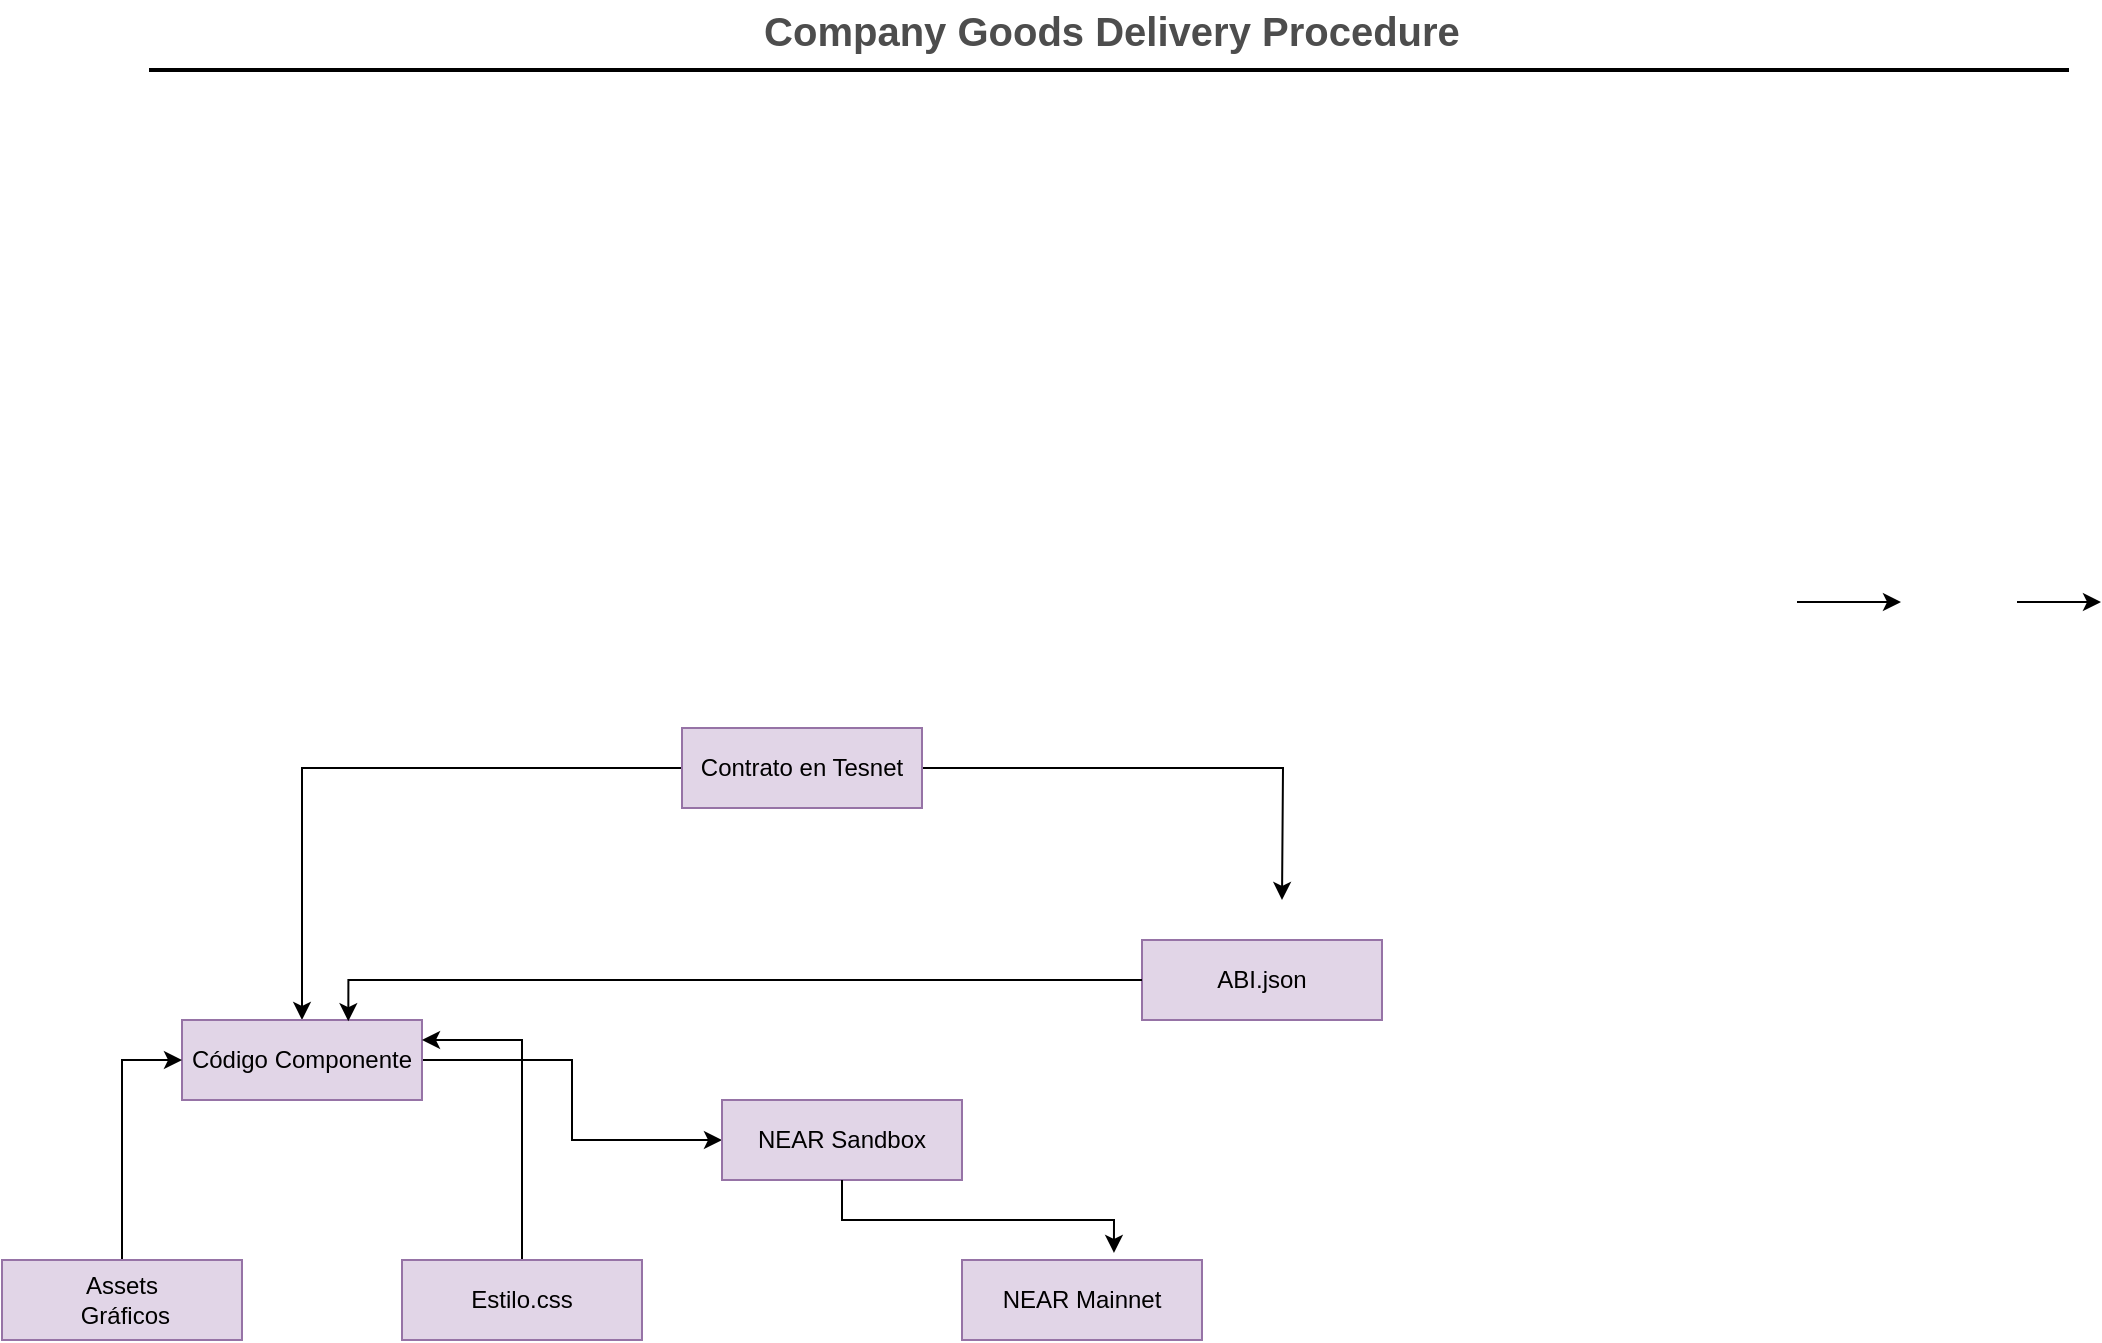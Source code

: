 <mxfile version="22.1.0" type="github">
  <diagram id="C2fSY1v2SiZeoUbDoYyL" name="Page-1">
    <mxGraphModel dx="840" dy="509" grid="1" gridSize="10" guides="1" tooltips="1" connect="1" arrows="1" fold="1" page="1" pageScale="1" pageWidth="1169" pageHeight="827" math="0" shadow="0">
      <root>
        <mxCell id="0" />
        <mxCell id="1" parent="0" />
        <mxCell id="3ne1QswCM8ZiEu4GHsYG-29" style="orthogonalLoop=1;jettySize=auto;html=1;curved=1;sourcePerimeterSpacing=5;targetPerimeterSpacing=5;" parent="1" edge="1">
          <mxGeometry relative="1" as="geometry">
            <mxPoint x="927.5" y="351.0" as="sourcePoint" />
            <mxPoint x="979.5" y="351.0" as="targetPoint" />
          </mxGeometry>
        </mxCell>
        <mxCell id="3ne1QswCM8ZiEu4GHsYG-30" style="orthogonalLoop=1;jettySize=auto;html=1;curved=1;sourcePerimeterSpacing=5;targetPerimeterSpacing=5;" parent="1" edge="1">
          <mxGeometry relative="1" as="geometry">
            <mxPoint x="1037.5" y="351.0" as="sourcePoint" />
            <mxPoint x="1079.5" y="351.0" as="targetPoint" />
          </mxGeometry>
        </mxCell>
        <mxCell id="3ne1QswCM8ZiEu4GHsYG-31" value="Company Goods Delivery Procedure" style="text;html=1;strokeColor=none;fillColor=none;align=center;verticalAlign=middle;whiteSpace=wrap;rounded=0;fontStyle=1;fontSize=20;fontColor=#4D4D4D;" parent="1" vertex="1">
          <mxGeometry x="189.5" y="50" width="790" height="30" as="geometry" />
        </mxCell>
        <mxCell id="3ne1QswCM8ZiEu4GHsYG-32" value="" style="line;strokeWidth=2;html=1;fontSize=20;fontColor=#4D4D4D;" parent="1" vertex="1">
          <mxGeometry x="103.5" y="80" width="960" height="10" as="geometry" />
        </mxCell>
        <mxCell id="upHs8nky9k-YQ6gJDUU1-9" style="edgeStyle=orthogonalEdgeStyle;rounded=0;orthogonalLoop=1;jettySize=auto;html=1;" edge="1" parent="1" source="upHs8nky9k-YQ6gJDUU1-2">
          <mxGeometry relative="1" as="geometry">
            <mxPoint x="670" y="500" as="targetPoint" />
          </mxGeometry>
        </mxCell>
        <mxCell id="upHs8nky9k-YQ6gJDUU1-14" style="edgeStyle=orthogonalEdgeStyle;rounded=0;orthogonalLoop=1;jettySize=auto;html=1;exitX=0;exitY=0.5;exitDx=0;exitDy=0;entryX=0.5;entryY=0;entryDx=0;entryDy=0;" edge="1" parent="1" source="upHs8nky9k-YQ6gJDUU1-2" target="upHs8nky9k-YQ6gJDUU1-3">
          <mxGeometry relative="1" as="geometry" />
        </mxCell>
        <mxCell id="upHs8nky9k-YQ6gJDUU1-2" value="Contrato en Tesnet" style="whiteSpace=wrap;html=1;fillColor=#e1d5e7;strokeColor=#9673a6;" vertex="1" parent="1">
          <mxGeometry x="370" y="414" width="120" height="40" as="geometry" />
        </mxCell>
        <mxCell id="upHs8nky9k-YQ6gJDUU1-18" style="edgeStyle=orthogonalEdgeStyle;rounded=0;orthogonalLoop=1;jettySize=auto;html=1;" edge="1" parent="1" source="upHs8nky9k-YQ6gJDUU1-3" target="upHs8nky9k-YQ6gJDUU1-17">
          <mxGeometry relative="1" as="geometry" />
        </mxCell>
        <mxCell id="upHs8nky9k-YQ6gJDUU1-3" value="Código Componente" style="whiteSpace=wrap;html=1;fillColor=#e1d5e7;strokeColor=#9673a6;" vertex="1" parent="1">
          <mxGeometry x="120" y="560" width="120" height="40" as="geometry" />
        </mxCell>
        <mxCell id="upHs8nky9k-YQ6gJDUU1-15" style="edgeStyle=orthogonalEdgeStyle;rounded=0;orthogonalLoop=1;jettySize=auto;html=1;exitX=0.5;exitY=0;exitDx=0;exitDy=0;entryX=1;entryY=0.25;entryDx=0;entryDy=0;" edge="1" parent="1" source="upHs8nky9k-YQ6gJDUU1-4" target="upHs8nky9k-YQ6gJDUU1-3">
          <mxGeometry relative="1" as="geometry" />
        </mxCell>
        <mxCell id="upHs8nky9k-YQ6gJDUU1-4" value="Estilo.css" style="whiteSpace=wrap;html=1;fillColor=#e1d5e7;strokeColor=#9673a6;" vertex="1" parent="1">
          <mxGeometry x="230" y="680" width="120" height="40" as="geometry" />
        </mxCell>
        <mxCell id="upHs8nky9k-YQ6gJDUU1-5" value="ABI.json" style="whiteSpace=wrap;html=1;fillColor=#e1d5e7;strokeColor=#9673a6;" vertex="1" parent="1">
          <mxGeometry x="600" y="520" width="120" height="40" as="geometry" />
        </mxCell>
        <mxCell id="upHs8nky9k-YQ6gJDUU1-11" style="edgeStyle=orthogonalEdgeStyle;rounded=0;orthogonalLoop=1;jettySize=auto;html=1;exitX=0.5;exitY=0;exitDx=0;exitDy=0;entryX=0;entryY=0.5;entryDx=0;entryDy=0;" edge="1" parent="1" source="upHs8nky9k-YQ6gJDUU1-6" target="upHs8nky9k-YQ6gJDUU1-3">
          <mxGeometry relative="1" as="geometry" />
        </mxCell>
        <mxCell id="upHs8nky9k-YQ6gJDUU1-6" value="Assets&lt;br&gt;&amp;nbsp;Gráficos" style="whiteSpace=wrap;html=1;fillColor=#e1d5e7;strokeColor=#9673a6;" vertex="1" parent="1">
          <mxGeometry x="30" y="680" width="120" height="40" as="geometry" />
        </mxCell>
        <mxCell id="upHs8nky9k-YQ6gJDUU1-16" style="edgeStyle=orthogonalEdgeStyle;rounded=0;orthogonalLoop=1;jettySize=auto;html=1;entryX=0.693;entryY=0.015;entryDx=0;entryDy=0;entryPerimeter=0;" edge="1" parent="1" source="upHs8nky9k-YQ6gJDUU1-5" target="upHs8nky9k-YQ6gJDUU1-3">
          <mxGeometry relative="1" as="geometry" />
        </mxCell>
        <mxCell id="upHs8nky9k-YQ6gJDUU1-17" value="NEAR Sandbox" style="whiteSpace=wrap;html=1;fillColor=#e1d5e7;strokeColor=#9673a6;" vertex="1" parent="1">
          <mxGeometry x="390" y="600" width="120" height="40" as="geometry" />
        </mxCell>
        <mxCell id="upHs8nky9k-YQ6gJDUU1-19" value="NEAR Mainnet" style="whiteSpace=wrap;html=1;fillColor=#e1d5e7;strokeColor=#9673a6;" vertex="1" parent="1">
          <mxGeometry x="510" y="680" width="120" height="40" as="geometry" />
        </mxCell>
        <mxCell id="upHs8nky9k-YQ6gJDUU1-20" style="edgeStyle=orthogonalEdgeStyle;rounded=0;orthogonalLoop=1;jettySize=auto;html=1;entryX=0.633;entryY=-0.089;entryDx=0;entryDy=0;entryPerimeter=0;" edge="1" parent="1" source="upHs8nky9k-YQ6gJDUU1-17" target="upHs8nky9k-YQ6gJDUU1-19">
          <mxGeometry relative="1" as="geometry" />
        </mxCell>
      </root>
    </mxGraphModel>
  </diagram>
</mxfile>
